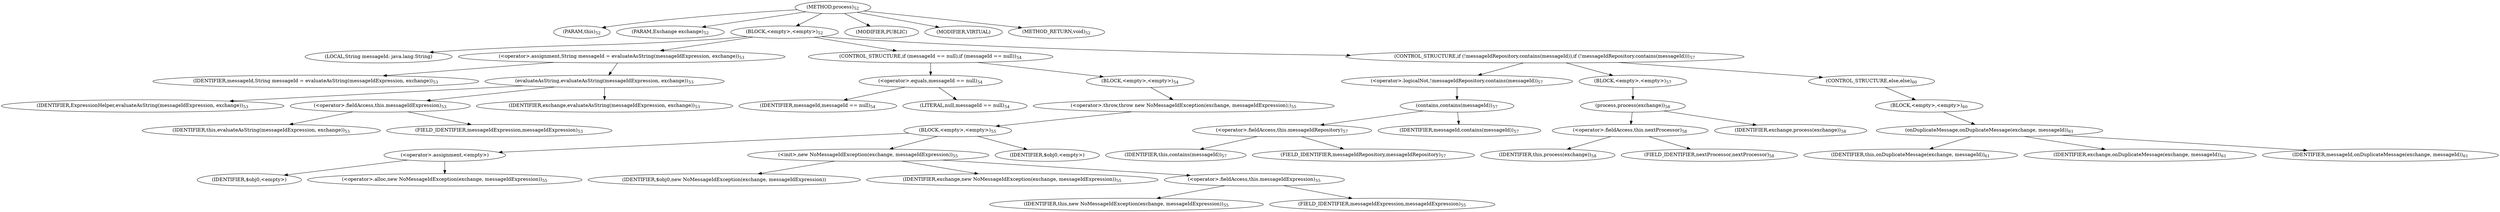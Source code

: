 digraph "process" {  
"75" [label = <(METHOD,process)<SUB>52</SUB>> ]
"8" [label = <(PARAM,this)<SUB>52</SUB>> ]
"76" [label = <(PARAM,Exchange exchange)<SUB>52</SUB>> ]
"77" [label = <(BLOCK,&lt;empty&gt;,&lt;empty&gt;)<SUB>52</SUB>> ]
"78" [label = <(LOCAL,String messageId: java.lang.String)> ]
"79" [label = <(&lt;operator&gt;.assignment,String messageId = evaluateAsString(messageIdExpression, exchange))<SUB>53</SUB>> ]
"80" [label = <(IDENTIFIER,messageId,String messageId = evaluateAsString(messageIdExpression, exchange))<SUB>53</SUB>> ]
"81" [label = <(evaluateAsString,evaluateAsString(messageIdExpression, exchange))<SUB>53</SUB>> ]
"82" [label = <(IDENTIFIER,ExpressionHelper,evaluateAsString(messageIdExpression, exchange))<SUB>53</SUB>> ]
"83" [label = <(&lt;operator&gt;.fieldAccess,this.messageIdExpression)<SUB>53</SUB>> ]
"84" [label = <(IDENTIFIER,this,evaluateAsString(messageIdExpression, exchange))<SUB>53</SUB>> ]
"85" [label = <(FIELD_IDENTIFIER,messageIdExpression,messageIdExpression)<SUB>53</SUB>> ]
"86" [label = <(IDENTIFIER,exchange,evaluateAsString(messageIdExpression, exchange))<SUB>53</SUB>> ]
"87" [label = <(CONTROL_STRUCTURE,if (messageId == null),if (messageId == null))<SUB>54</SUB>> ]
"88" [label = <(&lt;operator&gt;.equals,messageId == null)<SUB>54</SUB>> ]
"89" [label = <(IDENTIFIER,messageId,messageId == null)<SUB>54</SUB>> ]
"90" [label = <(LITERAL,null,messageId == null)<SUB>54</SUB>> ]
"91" [label = <(BLOCK,&lt;empty&gt;,&lt;empty&gt;)<SUB>54</SUB>> ]
"92" [label = <(&lt;operator&gt;.throw,throw new NoMessageIdException(exchange, messageIdExpression);)<SUB>55</SUB>> ]
"93" [label = <(BLOCK,&lt;empty&gt;,&lt;empty&gt;)<SUB>55</SUB>> ]
"94" [label = <(&lt;operator&gt;.assignment,&lt;empty&gt;)> ]
"95" [label = <(IDENTIFIER,$obj0,&lt;empty&gt;)> ]
"96" [label = <(&lt;operator&gt;.alloc,new NoMessageIdException(exchange, messageIdExpression))<SUB>55</SUB>> ]
"97" [label = <(&lt;init&gt;,new NoMessageIdException(exchange, messageIdExpression))<SUB>55</SUB>> ]
"98" [label = <(IDENTIFIER,$obj0,new NoMessageIdException(exchange, messageIdExpression))> ]
"99" [label = <(IDENTIFIER,exchange,new NoMessageIdException(exchange, messageIdExpression))<SUB>55</SUB>> ]
"100" [label = <(&lt;operator&gt;.fieldAccess,this.messageIdExpression)<SUB>55</SUB>> ]
"101" [label = <(IDENTIFIER,this,new NoMessageIdException(exchange, messageIdExpression))<SUB>55</SUB>> ]
"102" [label = <(FIELD_IDENTIFIER,messageIdExpression,messageIdExpression)<SUB>55</SUB>> ]
"103" [label = <(IDENTIFIER,$obj0,&lt;empty&gt;)> ]
"104" [label = <(CONTROL_STRUCTURE,if (!messageIdRepository.contains(messageId)),if (!messageIdRepository.contains(messageId)))<SUB>57</SUB>> ]
"105" [label = <(&lt;operator&gt;.logicalNot,!messageIdRepository.contains(messageId))<SUB>57</SUB>> ]
"106" [label = <(contains,contains(messageId))<SUB>57</SUB>> ]
"107" [label = <(&lt;operator&gt;.fieldAccess,this.messageIdRepository)<SUB>57</SUB>> ]
"108" [label = <(IDENTIFIER,this,contains(messageId))<SUB>57</SUB>> ]
"109" [label = <(FIELD_IDENTIFIER,messageIdRepository,messageIdRepository)<SUB>57</SUB>> ]
"110" [label = <(IDENTIFIER,messageId,contains(messageId))<SUB>57</SUB>> ]
"111" [label = <(BLOCK,&lt;empty&gt;,&lt;empty&gt;)<SUB>57</SUB>> ]
"112" [label = <(process,process(exchange))<SUB>58</SUB>> ]
"113" [label = <(&lt;operator&gt;.fieldAccess,this.nextProcessor)<SUB>58</SUB>> ]
"114" [label = <(IDENTIFIER,this,process(exchange))<SUB>58</SUB>> ]
"115" [label = <(FIELD_IDENTIFIER,nextProcessor,nextProcessor)<SUB>58</SUB>> ]
"116" [label = <(IDENTIFIER,exchange,process(exchange))<SUB>58</SUB>> ]
"117" [label = <(CONTROL_STRUCTURE,else,else)<SUB>60</SUB>> ]
"118" [label = <(BLOCK,&lt;empty&gt;,&lt;empty&gt;)<SUB>60</SUB>> ]
"119" [label = <(onDuplicateMessage,onDuplicateMessage(exchange, messageId))<SUB>61</SUB>> ]
"7" [label = <(IDENTIFIER,this,onDuplicateMessage(exchange, messageId))<SUB>61</SUB>> ]
"120" [label = <(IDENTIFIER,exchange,onDuplicateMessage(exchange, messageId))<SUB>61</SUB>> ]
"121" [label = <(IDENTIFIER,messageId,onDuplicateMessage(exchange, messageId))<SUB>61</SUB>> ]
"122" [label = <(MODIFIER,PUBLIC)> ]
"123" [label = <(MODIFIER,VIRTUAL)> ]
"124" [label = <(METHOD_RETURN,void)<SUB>52</SUB>> ]
  "75" -> "8" 
  "75" -> "76" 
  "75" -> "77" 
  "75" -> "122" 
  "75" -> "123" 
  "75" -> "124" 
  "77" -> "78" 
  "77" -> "79" 
  "77" -> "87" 
  "77" -> "104" 
  "79" -> "80" 
  "79" -> "81" 
  "81" -> "82" 
  "81" -> "83" 
  "81" -> "86" 
  "83" -> "84" 
  "83" -> "85" 
  "87" -> "88" 
  "87" -> "91" 
  "88" -> "89" 
  "88" -> "90" 
  "91" -> "92" 
  "92" -> "93" 
  "93" -> "94" 
  "93" -> "97" 
  "93" -> "103" 
  "94" -> "95" 
  "94" -> "96" 
  "97" -> "98" 
  "97" -> "99" 
  "97" -> "100" 
  "100" -> "101" 
  "100" -> "102" 
  "104" -> "105" 
  "104" -> "111" 
  "104" -> "117" 
  "105" -> "106" 
  "106" -> "107" 
  "106" -> "110" 
  "107" -> "108" 
  "107" -> "109" 
  "111" -> "112" 
  "112" -> "113" 
  "112" -> "116" 
  "113" -> "114" 
  "113" -> "115" 
  "117" -> "118" 
  "118" -> "119" 
  "119" -> "7" 
  "119" -> "120" 
  "119" -> "121" 
}
